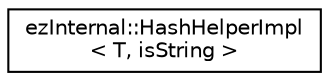 digraph "Graphical Class Hierarchy"
{
 // LATEX_PDF_SIZE
  edge [fontname="Helvetica",fontsize="10",labelfontname="Helvetica",labelfontsize="10"];
  node [fontname="Helvetica",fontsize="10",shape=record];
  rankdir="LR";
  Node0 [label="ezInternal::HashHelperImpl\l\< T, isString \>",height=0.2,width=0.4,color="black", fillcolor="white", style="filled",URL="$d3/d67/structez_internal_1_1_hash_helper_impl.htm",tooltip=" "];
}
